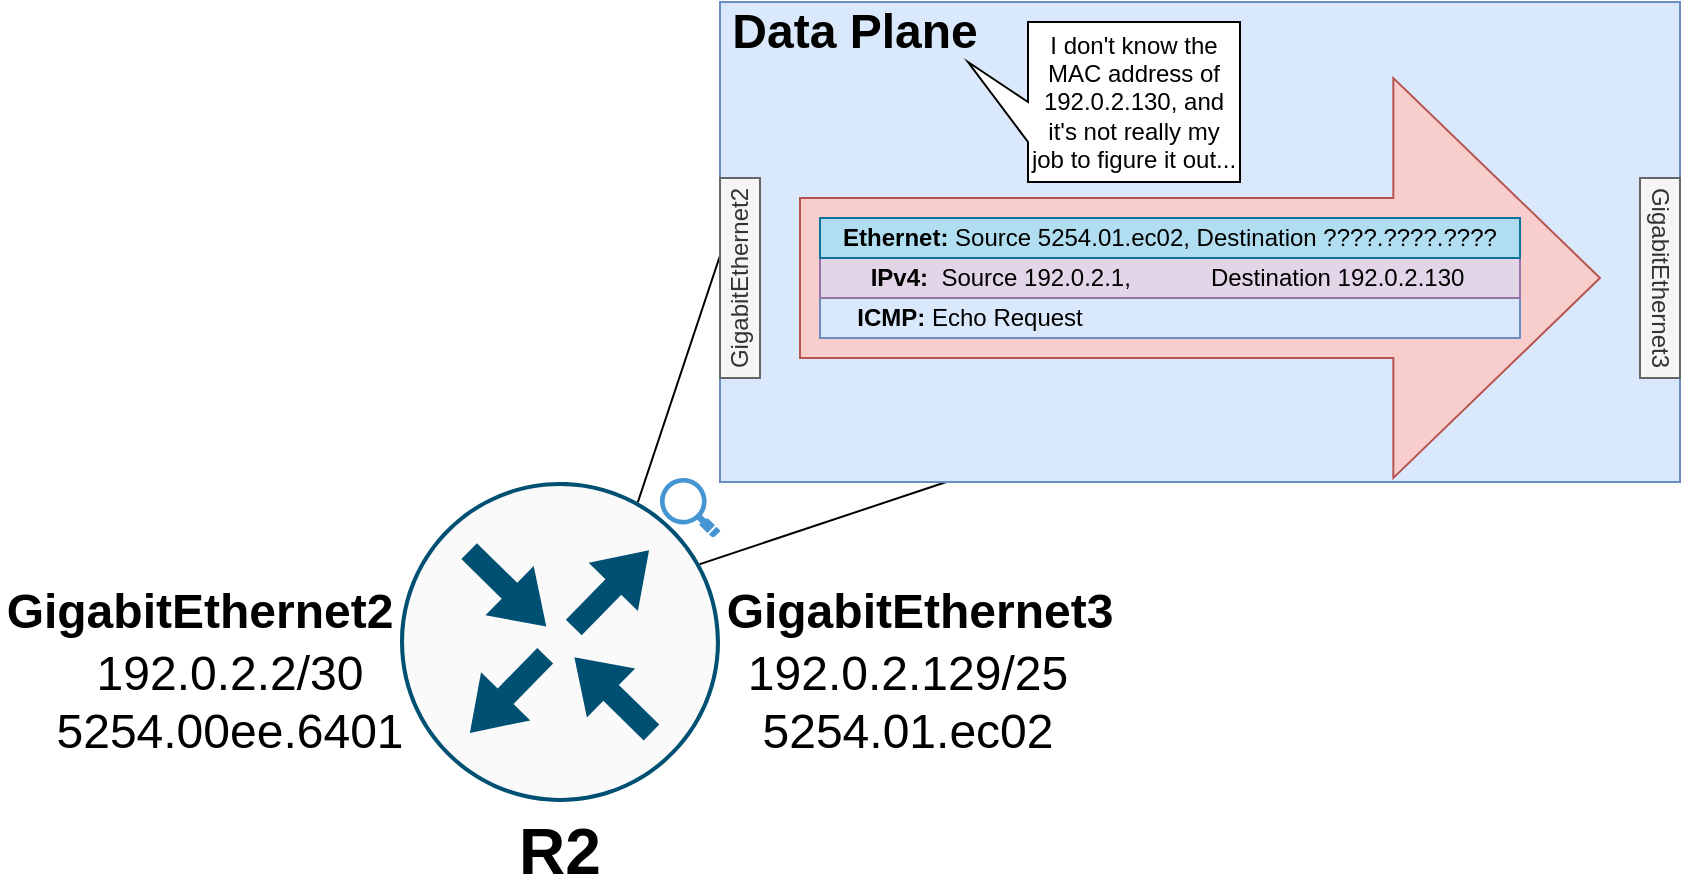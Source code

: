 <mxfile version="18.0.2" type="device"><diagram id="gkMwvEXVFvD15q9P0unt" name="Page-1"><mxGraphModel dx="1630" dy="1144" grid="1" gridSize="10" guides="1" tooltips="1" connect="1" arrows="1" fold="1" page="1" pageScale="1" pageWidth="850" pageHeight="1100" math="0" shadow="0"><root><mxCell id="0"/><mxCell id="1" parent="0"/><mxCell id="MoJfXVSKLvA6zEH9-j-g-2" value="" style="triangle;whiteSpace=wrap;html=1;rotation=-225;" parent="1" vertex="1"><mxGeometry x="160" y="200" width="160" height="160" as="geometry"/></mxCell><mxCell id="rUtFMbiMm77uvTc8waQB-4" value="&lt;font style=&quot;font-size: 32px&quot;&gt;&lt;b&gt;R2&lt;/b&gt;&lt;br&gt;&lt;/font&gt;" style="text;html=1;strokeColor=none;fillColor=none;align=center;verticalAlign=middle;whiteSpace=wrap;rounded=0;" parent="1" vertex="1"><mxGeometry x="120" y="450" width="80" height="30" as="geometry"/></mxCell><mxCell id="xENhbxOerLXffAawdGfM-7" value="&lt;font style=&quot;font-size: 24px&quot;&gt;GigabitEthernet2&lt;/font&gt;" style="text;html=1;strokeColor=none;fillColor=none;align=center;verticalAlign=middle;whiteSpace=wrap;rounded=0;fontSize=12;fontStyle=1" parent="1" vertex="1"><mxGeometry x="-120" y="335" width="200" height="20" as="geometry"/></mxCell><mxCell id="xENhbxOerLXffAawdGfM-9" value="&lt;font style=&quot;font-size: 24px&quot;&gt;192.0.2.2/30&lt;br&gt;5254.00ee.6401&lt;br&gt;&lt;/font&gt;" style="text;html=1;strokeColor=none;fillColor=none;align=center;verticalAlign=middle;whiteSpace=wrap;rounded=0;fontSize=12;" parent="1" vertex="1"><mxGeometry x="-90" y="360" width="170" height="60" as="geometry"/></mxCell><mxCell id="rUtFMbiMm77uvTc8waQB-1" value="" style="sketch=0;points=[[0.5,0,0],[1,0.5,0],[0.5,1,0],[0,0.5,0],[0.145,0.145,0],[0.856,0.145,0],[0.855,0.856,0],[0.145,0.855,0]];verticalLabelPosition=bottom;html=1;verticalAlign=top;aspect=fixed;align=center;pointerEvents=1;shape=mxgraph.cisco19.rect;prIcon=router;fillColor=#FAFAFA;strokeColor=#005073;" parent="1" vertex="1"><mxGeometry x="80" y="280" width="160" height="160" as="geometry"/></mxCell><mxCell id="MoJfXVSKLvA6zEH9-j-g-5" value="" style="shadow=0;dashed=0;html=1;strokeColor=none;fillColor=#4495D1;labelPosition=center;verticalLabelPosition=bottom;verticalAlign=top;align=center;outlineConnect=0;shape=mxgraph.veeam.magnifying_glass;pointerEvents=1;" parent="1" vertex="1"><mxGeometry x="210" y="278" width="30.2" height="29.76" as="geometry"/></mxCell><mxCell id="MoJfXVSKLvA6zEH9-j-g-6" value="" style="rounded=0;whiteSpace=wrap;html=1;fillColor=#dae8fc;strokeColor=#6c8ebf;" parent="1" vertex="1"><mxGeometry x="240" y="40" width="480" height="240" as="geometry"/></mxCell><mxCell id="Cx1l_bT8B-DmLu8TlAHO-4" value="" style="html=1;shadow=0;dashed=0;align=center;verticalAlign=middle;shape=mxgraph.arrows2.arrow;dy=0.6;dx=103.33;notch=0;fillColor=#f8cecc;strokeColor=#b85450;" parent="1" vertex="1"><mxGeometry x="280" y="78" width="400" height="200" as="geometry"/></mxCell><mxCell id="MoJfXVSKLvA6zEH9-j-g-7" value="&lt;b&gt;&lt;font style=&quot;font-size: 24px;&quot;&gt;Data Plane&lt;/font&gt;&lt;/b&gt;" style="text;html=1;strokeColor=none;fillColor=none;align=center;verticalAlign=middle;whiteSpace=wrap;rounded=0;" parent="1" vertex="1"><mxGeometry x="240.2" y="40" width="135" height="30" as="geometry"/></mxCell><mxCell id="MoJfXVSKLvA6zEH9-j-g-9" value="GigabitEthernet2" style="text;html=1;strokeColor=#666666;fillColor=#f5f5f5;align=center;verticalAlign=middle;whiteSpace=wrap;rounded=0;fontSize=12;fontColor=#333333;rotation=-90;" parent="1" vertex="1"><mxGeometry x="200" y="168" width="100" height="20" as="geometry"/></mxCell><mxCell id="MoJfXVSKLvA6zEH9-j-g-11" value="I don't know the MAC address of 192.0.2.130, and it's not really my job to figure it out..." style="shape=callout;whiteSpace=wrap;html=1;perimeter=calloutPerimeter;fontSize=12;strokeColor=default;fillColor=default;flipV=0;position2=0.25;flipH=0;direction=south;" parent="1" vertex="1"><mxGeometry x="364" y="50" width="136" height="80" as="geometry"/></mxCell><mxCell id="MoJfXVSKLvA6zEH9-j-g-12" value="GigabitEthernet3" style="text;html=1;strokeColor=#666666;fillColor=#f5f5f5;align=center;verticalAlign=middle;whiteSpace=wrap;rounded=0;fontSize=12;fontColor=#333333;rotation=90;" parent="1" vertex="1"><mxGeometry x="660" y="168" width="100" height="20" as="geometry"/></mxCell><mxCell id="Cx1l_bT8B-DmLu8TlAHO-1" value="&lt;b&gt;&amp;nbsp; &amp;nbsp; &amp;nbsp;ICMP:&lt;/b&gt; Echo Request" style="rounded=0;whiteSpace=wrap;html=1;align=left;fillColor=#dae8fc;strokeColor=#6c8ebf;" parent="1" vertex="1"><mxGeometry x="290" y="188" width="350" height="20" as="geometry"/></mxCell><mxCell id="Cx1l_bT8B-DmLu8TlAHO-2" value="&lt;b&gt;&amp;nbsp; &amp;nbsp; &amp;nbsp; &amp;nbsp;IPv4:&lt;/b&gt;&amp;nbsp; Source 192.0.2.1,&amp;nbsp; &amp;nbsp; &amp;nbsp; &amp;nbsp; &amp;nbsp; &amp;nbsp; Destination 192.0.2.130" style="rounded=0;whiteSpace=wrap;html=1;align=left;fillColor=#e1d5e7;strokeColor=#9673a6;" parent="1" vertex="1"><mxGeometry x="290" y="168" width="350" height="20" as="geometry"/></mxCell><mxCell id="Cx1l_bT8B-DmLu8TlAHO-3" value="&lt;b&gt;Ethernet:&lt;/b&gt; Source 5254.01.ec02, Destination ????.????.????" style="rounded=0;whiteSpace=wrap;html=1;fillColor=#b1ddf0;strokeColor=#10739e;" parent="1" vertex="1"><mxGeometry x="290" y="148" width="350" height="20" as="geometry"/></mxCell><mxCell id="lg1bF2bMBCInLzIEMenJ-1" value="&lt;font style=&quot;font-size: 24px&quot;&gt;GigabitEthernet3&lt;/font&gt;" style="text;html=1;strokeColor=none;fillColor=none;align=center;verticalAlign=middle;whiteSpace=wrap;rounded=0;fontSize=12;fontStyle=1" vertex="1" parent="1"><mxGeometry x="240.2" y="335" width="200" height="20" as="geometry"/></mxCell><mxCell id="lg1bF2bMBCInLzIEMenJ-2" value="&lt;font style=&quot;font-size: 24px&quot;&gt;192.0.2.129/25&lt;br&gt;5254.01.ec02&lt;br&gt;&lt;/font&gt;" style="text;html=1;strokeColor=none;fillColor=none;align=center;verticalAlign=middle;whiteSpace=wrap;rounded=0;fontSize=12;" vertex="1" parent="1"><mxGeometry x="249.2" y="360" width="170" height="60" as="geometry"/></mxCell></root></mxGraphModel></diagram></mxfile>